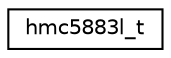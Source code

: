 digraph "Graphical Class Hierarchy"
{
 // LATEX_PDF_SIZE
  edge [fontname="Helvetica",fontsize="10",labelfontname="Helvetica",labelfontsize="10"];
  node [fontname="Helvetica",fontsize="10",shape=record];
  rankdir="LR";
  Node0 [label="hmc5883l_t",height=0.2,width=0.4,color="black", fillcolor="white", style="filled",URL="$structhmc5883l__t.html",tooltip="HMC5883L sensor device data structure type."];
}
